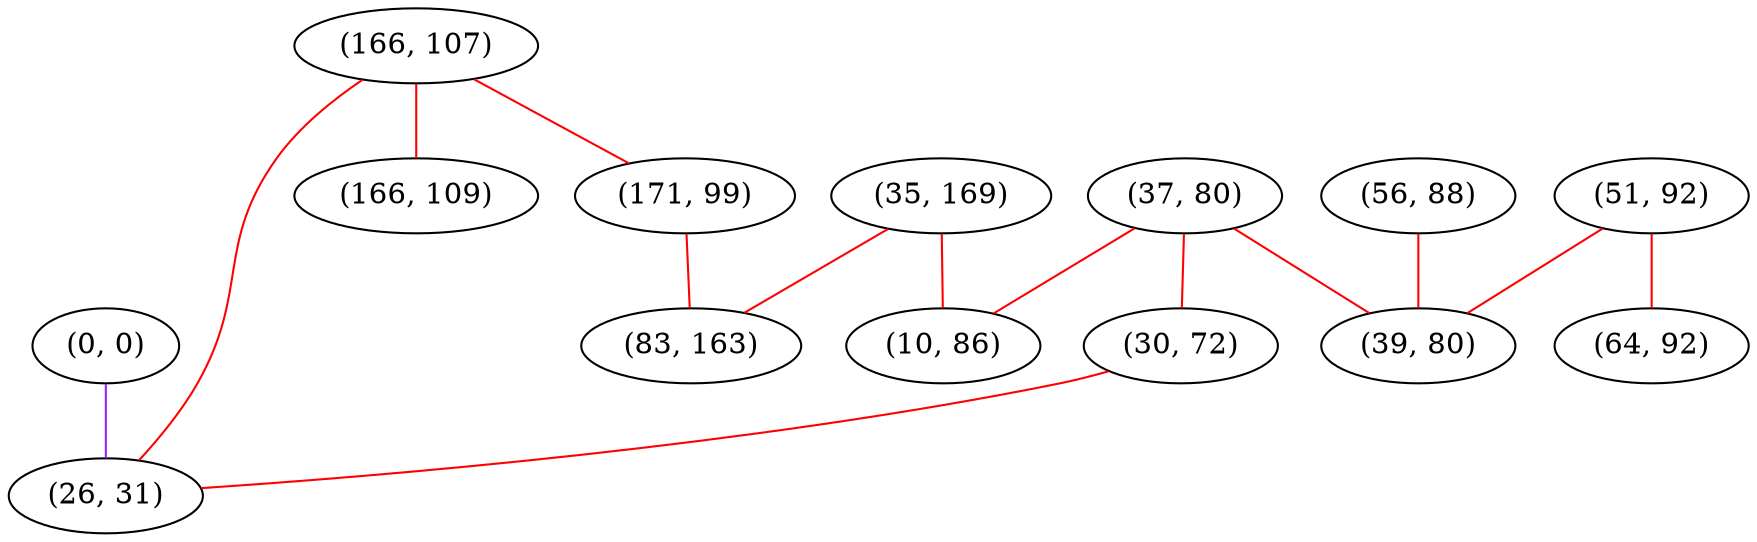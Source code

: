 graph "" {
"(0, 0)";
"(51, 92)";
"(37, 80)";
"(166, 107)";
"(35, 169)";
"(171, 99)";
"(30, 72)";
"(26, 31)";
"(56, 88)";
"(39, 80)";
"(83, 163)";
"(166, 109)";
"(10, 86)";
"(64, 92)";
"(0, 0)" -- "(26, 31)"  [color=purple, key=0, weight=4];
"(51, 92)" -- "(39, 80)"  [color=red, key=0, weight=1];
"(51, 92)" -- "(64, 92)"  [color=red, key=0, weight=1];
"(37, 80)" -- "(10, 86)"  [color=red, key=0, weight=1];
"(37, 80)" -- "(39, 80)"  [color=red, key=0, weight=1];
"(37, 80)" -- "(30, 72)"  [color=red, key=0, weight=1];
"(166, 107)" -- "(26, 31)"  [color=red, key=0, weight=1];
"(166, 107)" -- "(171, 99)"  [color=red, key=0, weight=1];
"(166, 107)" -- "(166, 109)"  [color=red, key=0, weight=1];
"(35, 169)" -- "(10, 86)"  [color=red, key=0, weight=1];
"(35, 169)" -- "(83, 163)"  [color=red, key=0, weight=1];
"(171, 99)" -- "(83, 163)"  [color=red, key=0, weight=1];
"(30, 72)" -- "(26, 31)"  [color=red, key=0, weight=1];
"(56, 88)" -- "(39, 80)"  [color=red, key=0, weight=1];
}
